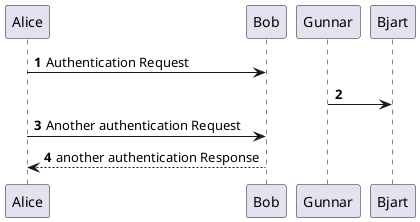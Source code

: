 @startuml
'https://plantuml.com/sequence-diagram

autonumber

Alice -> Bob: Authentication Request
Gunnar -> Bjart

Alice -> Bob: Another authentication Request
Alice <-- Bob: another authentication Response
@enduml
